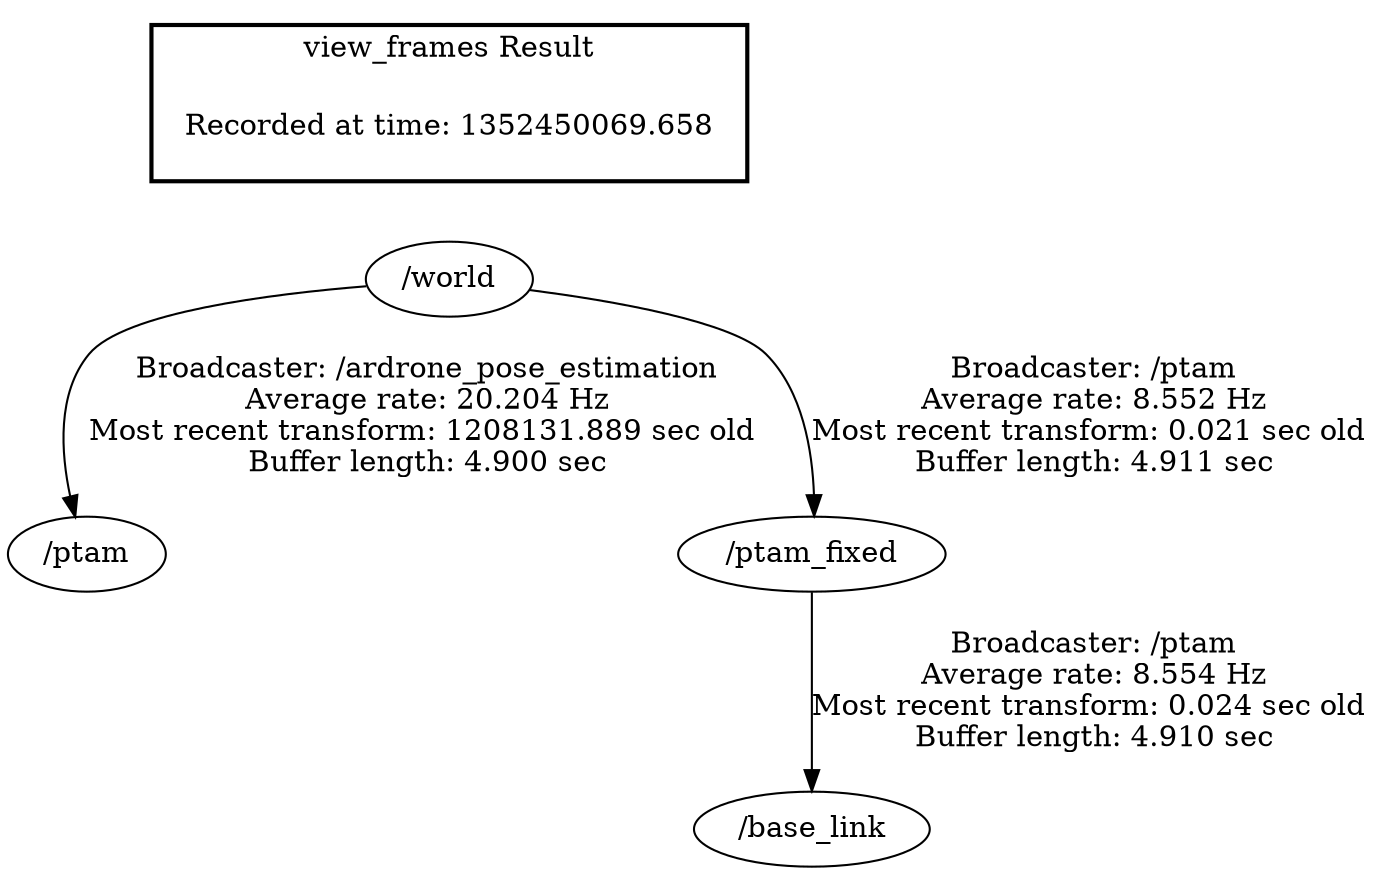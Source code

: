 digraph G {
"/world" -> "/ptam"[label="Broadcaster: /ardrone_pose_estimation\nAverage rate: 20.204 Hz\nMost recent transform: 1208131.889 sec old \nBuffer length: 4.900 sec\n"];
"/ptam_fixed" -> "/base_link"[label="Broadcaster: /ptam\nAverage rate: 8.554 Hz\nMost recent transform: 0.024 sec old \nBuffer length: 4.910 sec\n"];
"/world" -> "/ptam_fixed"[label="Broadcaster: /ptam\nAverage rate: 8.552 Hz\nMost recent transform: 0.021 sec old \nBuffer length: 4.911 sec\n"];
edge [style=invis];
 subgraph cluster_legend { style=bold; color=black; label ="view_frames Result";
"Recorded at time: 1352450069.658"[ shape=plaintext ] ;
 }->"/world";
}